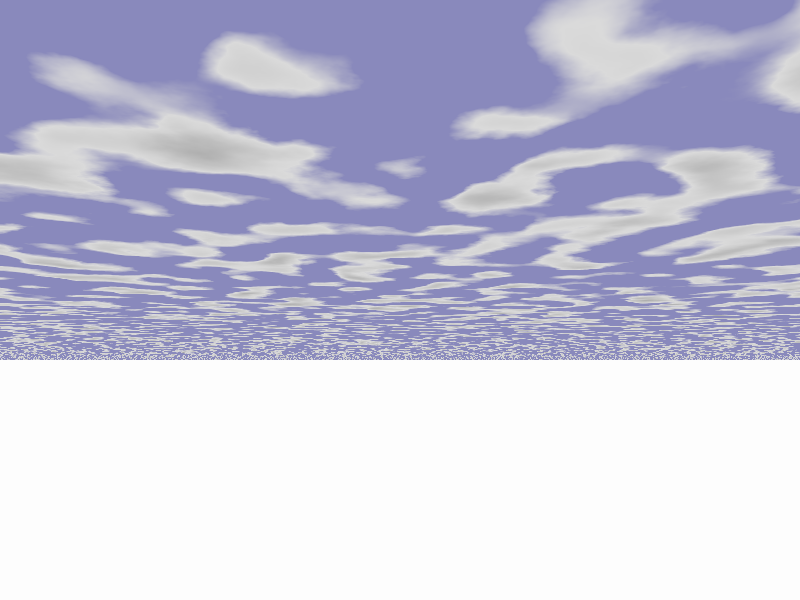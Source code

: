#include "colors.inc"
#include "shapes.inc"
#include "textures.inc"  

#declare posX = 0;
#declare posY = 0;
#declare posZ = 0;  
#declare Xinc = 2;
#declare Yinc = -0.01;
#declare Zinc = 2; 
#declare qBall = 8;
#declare Start = 0;
#declare End = 1;
#declare eyeballScale = Start+(End-Start)*clock;
#declare waveScale = Start+(End-Start)*clock;


camera {
    location <0,-1,-10>
    look_at <0,0,0>
}                  


//global_settings { ambient_light rgb<0,0,0> }
  
#declare Omnibal =  
difference{
    sphere{    
        <posX,posY,posZ>, 1
        finish{
            ambient 0.5
            diffuse 0.5
            specular 0.1
            roughness 0
            phong 1    
            phong_size 0
            reflection 1
        } 
    }
    cone{
        <posX,posY,posZ-2> eyeballScale
        <posX,posY,posZ+2> 0
        texture{
            Silver3
        }
        
    }  
} 

#for (i, 0, qBall, 1) 
    object {Omnibal 
        translate <posX, posY, posZ>}   
    #declare posX = posX+Xinc;
    #declare posY = posY+Yinc;      
    #declare posZ = posZ+Zinc;
    object {Omnibal translate <-posX, posY, posZ>}   
#end      
  


plane {
    y, 1
    texture{
        Blue_Sky   
    }
}
   
plane {
    y, -2
    material{
        M_Glass3
    }           
    normal{
        waves 1 scale waveScale    
    }
}   
 
light_source{
    <2,1,2>
    color White
    spotlight 
    point_at<0,0,0>   
    tightness 0
    radius 10
    falloff 12
}
             
light_source{
    <-1,0,3>
    color Red
    area_light <4,0,0>, <0,0,4> 4,4
    adaptive 1
    jitter    
}